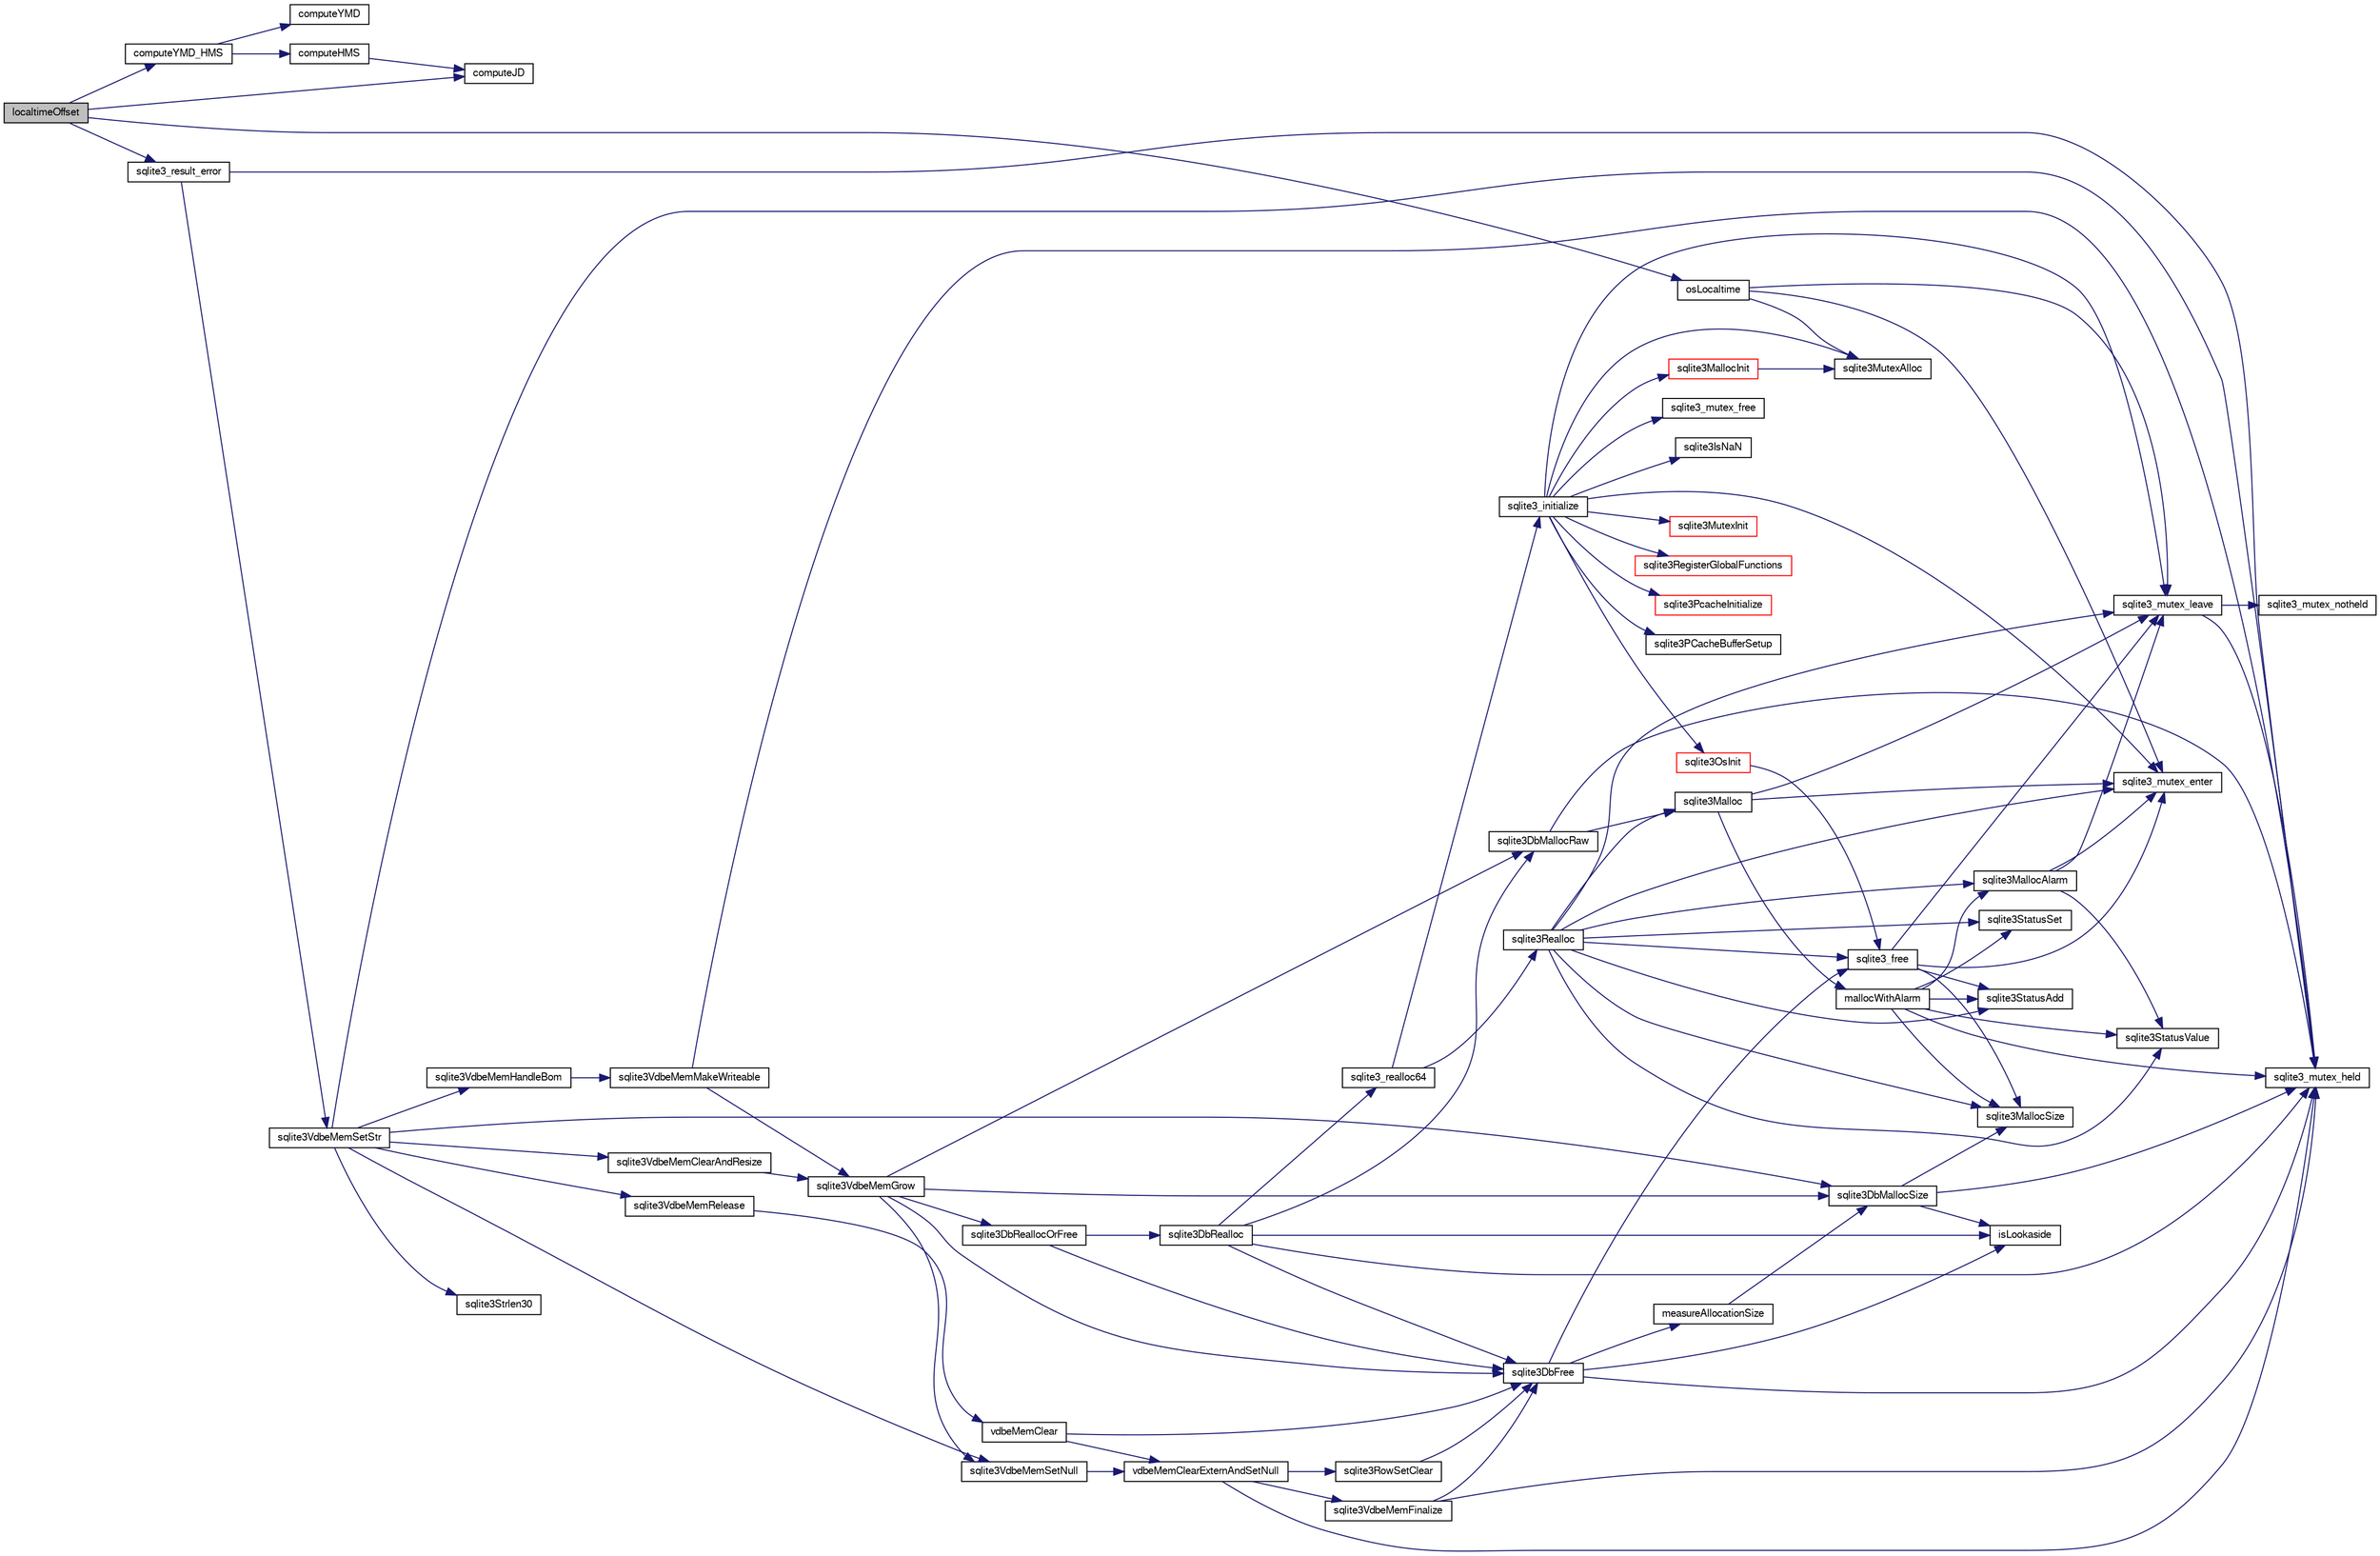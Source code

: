 digraph "localtimeOffset"
{
  edge [fontname="FreeSans",fontsize="10",labelfontname="FreeSans",labelfontsize="10"];
  node [fontname="FreeSans",fontsize="10",shape=record];
  rankdir="LR";
  Node157929 [label="localtimeOffset",height=0.2,width=0.4,color="black", fillcolor="grey75", style="filled", fontcolor="black"];
  Node157929 -> Node157930 [color="midnightblue",fontsize="10",style="solid",fontname="FreeSans"];
  Node157930 [label="computeYMD_HMS",height=0.2,width=0.4,color="black", fillcolor="white", style="filled",URL="$sqlite3_8c.html#aaa0f11071766258d0a6bd58c98a5cfa4"];
  Node157930 -> Node157931 [color="midnightblue",fontsize="10",style="solid",fontname="FreeSans"];
  Node157931 [label="computeYMD",height=0.2,width=0.4,color="black", fillcolor="white", style="filled",URL="$sqlite3_8c.html#a5bd5a8651c26bd9c9e84482fc7b82321"];
  Node157930 -> Node157932 [color="midnightblue",fontsize="10",style="solid",fontname="FreeSans"];
  Node157932 [label="computeHMS",height=0.2,width=0.4,color="black", fillcolor="white", style="filled",URL="$sqlite3_8c.html#a13e9c62b28e0545b79e18f6c020ee51b"];
  Node157932 -> Node157933 [color="midnightblue",fontsize="10",style="solid",fontname="FreeSans"];
  Node157933 [label="computeJD",height=0.2,width=0.4,color="black", fillcolor="white", style="filled",URL="$sqlite3_8c.html#aeeefea84c7c62565ee8e5491f39c0bc4"];
  Node157929 -> Node157933 [color="midnightblue",fontsize="10",style="solid",fontname="FreeSans"];
  Node157929 -> Node157934 [color="midnightblue",fontsize="10",style="solid",fontname="FreeSans"];
  Node157934 [label="osLocaltime",height=0.2,width=0.4,color="black", fillcolor="white", style="filled",URL="$sqlite3_8c.html#a1cd1d1cf8d386ab8c12e96557cd47c20"];
  Node157934 -> Node157935 [color="midnightblue",fontsize="10",style="solid",fontname="FreeSans"];
  Node157935 [label="sqlite3MutexAlloc",height=0.2,width=0.4,color="black", fillcolor="white", style="filled",URL="$sqlite3_8c.html#a0e3f432ee581f6876b590e7ad7e84e19"];
  Node157934 -> Node157936 [color="midnightblue",fontsize="10",style="solid",fontname="FreeSans"];
  Node157936 [label="sqlite3_mutex_enter",height=0.2,width=0.4,color="black", fillcolor="white", style="filled",URL="$sqlite3_8c.html#a1c12cde690bd89f104de5cbad12a6bf5"];
  Node157934 -> Node157937 [color="midnightblue",fontsize="10",style="solid",fontname="FreeSans"];
  Node157937 [label="sqlite3_mutex_leave",height=0.2,width=0.4,color="black", fillcolor="white", style="filled",URL="$sqlite3_8c.html#a5838d235601dbd3c1fa993555c6bcc93"];
  Node157937 -> Node157938 [color="midnightblue",fontsize="10",style="solid",fontname="FreeSans"];
  Node157938 [label="sqlite3_mutex_held",height=0.2,width=0.4,color="black", fillcolor="white", style="filled",URL="$sqlite3_8c.html#acf77da68932b6bc163c5e68547ecc3e7"];
  Node157937 -> Node157939 [color="midnightblue",fontsize="10",style="solid",fontname="FreeSans"];
  Node157939 [label="sqlite3_mutex_notheld",height=0.2,width=0.4,color="black", fillcolor="white", style="filled",URL="$sqlite3_8c.html#a83967c837c1c000d3b5adcfaa688f5dc"];
  Node157929 -> Node157940 [color="midnightblue",fontsize="10",style="solid",fontname="FreeSans"];
  Node157940 [label="sqlite3_result_error",height=0.2,width=0.4,color="black", fillcolor="white", style="filled",URL="$sqlite3_8c.html#a577161e1b67908b94f47007aaa6ae4c4"];
  Node157940 -> Node157938 [color="midnightblue",fontsize="10",style="solid",fontname="FreeSans"];
  Node157940 -> Node157941 [color="midnightblue",fontsize="10",style="solid",fontname="FreeSans"];
  Node157941 [label="sqlite3VdbeMemSetStr",height=0.2,width=0.4,color="black", fillcolor="white", style="filled",URL="$sqlite3_8c.html#a9697bec7c3b512483638ea3646191d7d"];
  Node157941 -> Node157938 [color="midnightblue",fontsize="10",style="solid",fontname="FreeSans"];
  Node157941 -> Node157942 [color="midnightblue",fontsize="10",style="solid",fontname="FreeSans"];
  Node157942 [label="sqlite3VdbeMemSetNull",height=0.2,width=0.4,color="black", fillcolor="white", style="filled",URL="$sqlite3_8c.html#ae01092c23aebaf8a3ebdf3954609b410"];
  Node157942 -> Node157943 [color="midnightblue",fontsize="10",style="solid",fontname="FreeSans"];
  Node157943 [label="vdbeMemClearExternAndSetNull",height=0.2,width=0.4,color="black", fillcolor="white", style="filled",URL="$sqlite3_8c.html#a29c41a360fb0e86b817777daf061230c"];
  Node157943 -> Node157938 [color="midnightblue",fontsize="10",style="solid",fontname="FreeSans"];
  Node157943 -> Node157944 [color="midnightblue",fontsize="10",style="solid",fontname="FreeSans"];
  Node157944 [label="sqlite3VdbeMemFinalize",height=0.2,width=0.4,color="black", fillcolor="white", style="filled",URL="$sqlite3_8c.html#a2568220f48ddef81b1c43e401042d9d2"];
  Node157944 -> Node157938 [color="midnightblue",fontsize="10",style="solid",fontname="FreeSans"];
  Node157944 -> Node157945 [color="midnightblue",fontsize="10",style="solid",fontname="FreeSans"];
  Node157945 [label="sqlite3DbFree",height=0.2,width=0.4,color="black", fillcolor="white", style="filled",URL="$sqlite3_8c.html#ac70ab821a6607b4a1b909582dc37a069"];
  Node157945 -> Node157938 [color="midnightblue",fontsize="10",style="solid",fontname="FreeSans"];
  Node157945 -> Node157946 [color="midnightblue",fontsize="10",style="solid",fontname="FreeSans"];
  Node157946 [label="measureAllocationSize",height=0.2,width=0.4,color="black", fillcolor="white", style="filled",URL="$sqlite3_8c.html#a45731e644a22fdb756e2b6337224217a"];
  Node157946 -> Node157947 [color="midnightblue",fontsize="10",style="solid",fontname="FreeSans"];
  Node157947 [label="sqlite3DbMallocSize",height=0.2,width=0.4,color="black", fillcolor="white", style="filled",URL="$sqlite3_8c.html#aa397e5a8a03495203a0767abf0a71f86"];
  Node157947 -> Node157948 [color="midnightblue",fontsize="10",style="solid",fontname="FreeSans"];
  Node157948 [label="sqlite3MallocSize",height=0.2,width=0.4,color="black", fillcolor="white", style="filled",URL="$sqlite3_8c.html#acf5d2a5f35270bafb050bd2def576955"];
  Node157947 -> Node157938 [color="midnightblue",fontsize="10",style="solid",fontname="FreeSans"];
  Node157947 -> Node157949 [color="midnightblue",fontsize="10",style="solid",fontname="FreeSans"];
  Node157949 [label="isLookaside",height=0.2,width=0.4,color="black", fillcolor="white", style="filled",URL="$sqlite3_8c.html#a770fa05ff9717b75e16f4d968a77b897"];
  Node157945 -> Node157949 [color="midnightblue",fontsize="10",style="solid",fontname="FreeSans"];
  Node157945 -> Node157950 [color="midnightblue",fontsize="10",style="solid",fontname="FreeSans"];
  Node157950 [label="sqlite3_free",height=0.2,width=0.4,color="black", fillcolor="white", style="filled",URL="$sqlite3_8c.html#a6552349e36a8a691af5487999ab09519"];
  Node157950 -> Node157936 [color="midnightblue",fontsize="10",style="solid",fontname="FreeSans"];
  Node157950 -> Node157951 [color="midnightblue",fontsize="10",style="solid",fontname="FreeSans"];
  Node157951 [label="sqlite3StatusAdd",height=0.2,width=0.4,color="black", fillcolor="white", style="filled",URL="$sqlite3_8c.html#afa029f93586aeab4cc85360905dae9cd"];
  Node157950 -> Node157948 [color="midnightblue",fontsize="10",style="solid",fontname="FreeSans"];
  Node157950 -> Node157937 [color="midnightblue",fontsize="10",style="solid",fontname="FreeSans"];
  Node157943 -> Node157952 [color="midnightblue",fontsize="10",style="solid",fontname="FreeSans"];
  Node157952 [label="sqlite3RowSetClear",height=0.2,width=0.4,color="black", fillcolor="white", style="filled",URL="$sqlite3_8c.html#ae153de0cd969511a607e26deeca80342"];
  Node157952 -> Node157945 [color="midnightblue",fontsize="10",style="solid",fontname="FreeSans"];
  Node157941 -> Node157953 [color="midnightblue",fontsize="10",style="solid",fontname="FreeSans"];
  Node157953 [label="sqlite3Strlen30",height=0.2,width=0.4,color="black", fillcolor="white", style="filled",URL="$sqlite3_8c.html#a3dcd80ba41f1a308193dee74857b62a7"];
  Node157941 -> Node157954 [color="midnightblue",fontsize="10",style="solid",fontname="FreeSans"];
  Node157954 [label="sqlite3VdbeMemClearAndResize",height=0.2,width=0.4,color="black", fillcolor="white", style="filled",URL="$sqlite3_8c.html#add082be4aa46084ecdf023cfac898231"];
  Node157954 -> Node157955 [color="midnightblue",fontsize="10",style="solid",fontname="FreeSans"];
  Node157955 [label="sqlite3VdbeMemGrow",height=0.2,width=0.4,color="black", fillcolor="white", style="filled",URL="$sqlite3_8c.html#aba753c9690ae0ba31b5100945cf29447"];
  Node157955 -> Node157947 [color="midnightblue",fontsize="10",style="solid",fontname="FreeSans"];
  Node157955 -> Node157956 [color="midnightblue",fontsize="10",style="solid",fontname="FreeSans"];
  Node157956 [label="sqlite3DbReallocOrFree",height=0.2,width=0.4,color="black", fillcolor="white", style="filled",URL="$sqlite3_8c.html#a532a9fd62eeb46b61885a0fff075231c"];
  Node157956 -> Node157957 [color="midnightblue",fontsize="10",style="solid",fontname="FreeSans"];
  Node157957 [label="sqlite3DbRealloc",height=0.2,width=0.4,color="black", fillcolor="white", style="filled",URL="$sqlite3_8c.html#ae028f4902a9d29bcaf310ff289ee87dc"];
  Node157957 -> Node157938 [color="midnightblue",fontsize="10",style="solid",fontname="FreeSans"];
  Node157957 -> Node157958 [color="midnightblue",fontsize="10",style="solid",fontname="FreeSans"];
  Node157958 [label="sqlite3DbMallocRaw",height=0.2,width=0.4,color="black", fillcolor="white", style="filled",URL="$sqlite3_8c.html#abbe8be0cf7175e11ddc3e2218fad924e"];
  Node157958 -> Node157938 [color="midnightblue",fontsize="10",style="solid",fontname="FreeSans"];
  Node157958 -> Node157959 [color="midnightblue",fontsize="10",style="solid",fontname="FreeSans"];
  Node157959 [label="sqlite3Malloc",height=0.2,width=0.4,color="black", fillcolor="white", style="filled",URL="$sqlite3_8c.html#a361a2eaa846b1885f123abe46f5d8b2b"];
  Node157959 -> Node157936 [color="midnightblue",fontsize="10",style="solid",fontname="FreeSans"];
  Node157959 -> Node157960 [color="midnightblue",fontsize="10",style="solid",fontname="FreeSans"];
  Node157960 [label="mallocWithAlarm",height=0.2,width=0.4,color="black", fillcolor="white", style="filled",URL="$sqlite3_8c.html#ab070d5cf8e48ec8a6a43cf025d48598b"];
  Node157960 -> Node157938 [color="midnightblue",fontsize="10",style="solid",fontname="FreeSans"];
  Node157960 -> Node157961 [color="midnightblue",fontsize="10",style="solid",fontname="FreeSans"];
  Node157961 [label="sqlite3StatusSet",height=0.2,width=0.4,color="black", fillcolor="white", style="filled",URL="$sqlite3_8c.html#afec7586c01fcb5ea17dc9d7725a589d9"];
  Node157960 -> Node157962 [color="midnightblue",fontsize="10",style="solid",fontname="FreeSans"];
  Node157962 [label="sqlite3StatusValue",height=0.2,width=0.4,color="black", fillcolor="white", style="filled",URL="$sqlite3_8c.html#a30b8ac296c6e200c1fa57708d52c6ef6"];
  Node157960 -> Node157963 [color="midnightblue",fontsize="10",style="solid",fontname="FreeSans"];
  Node157963 [label="sqlite3MallocAlarm",height=0.2,width=0.4,color="black", fillcolor="white", style="filled",URL="$sqlite3_8c.html#ada66988e8471d1198f3219c062377508"];
  Node157963 -> Node157962 [color="midnightblue",fontsize="10",style="solid",fontname="FreeSans"];
  Node157963 -> Node157937 [color="midnightblue",fontsize="10",style="solid",fontname="FreeSans"];
  Node157963 -> Node157936 [color="midnightblue",fontsize="10",style="solid",fontname="FreeSans"];
  Node157960 -> Node157948 [color="midnightblue",fontsize="10",style="solid",fontname="FreeSans"];
  Node157960 -> Node157951 [color="midnightblue",fontsize="10",style="solid",fontname="FreeSans"];
  Node157959 -> Node157937 [color="midnightblue",fontsize="10",style="solid",fontname="FreeSans"];
  Node157957 -> Node157949 [color="midnightblue",fontsize="10",style="solid",fontname="FreeSans"];
  Node157957 -> Node157945 [color="midnightblue",fontsize="10",style="solid",fontname="FreeSans"];
  Node157957 -> Node157964 [color="midnightblue",fontsize="10",style="solid",fontname="FreeSans"];
  Node157964 [label="sqlite3_realloc64",height=0.2,width=0.4,color="black", fillcolor="white", style="filled",URL="$sqlite3_8c.html#a3765a714077ee547e811034236dc9ecd"];
  Node157964 -> Node157965 [color="midnightblue",fontsize="10",style="solid",fontname="FreeSans"];
  Node157965 [label="sqlite3_initialize",height=0.2,width=0.4,color="black", fillcolor="white", style="filled",URL="$sqlite3_8c.html#ab0c0ee2d5d4cf8b28e9572296a8861df"];
  Node157965 -> Node157966 [color="midnightblue",fontsize="10",style="solid",fontname="FreeSans"];
  Node157966 [label="sqlite3MutexInit",height=0.2,width=0.4,color="red", fillcolor="white", style="filled",URL="$sqlite3_8c.html#a7906afcdd1cdb3d0007eb932398a1158"];
  Node157965 -> Node157935 [color="midnightblue",fontsize="10",style="solid",fontname="FreeSans"];
  Node157965 -> Node157936 [color="midnightblue",fontsize="10",style="solid",fontname="FreeSans"];
  Node157965 -> Node157984 [color="midnightblue",fontsize="10",style="solid",fontname="FreeSans"];
  Node157984 [label="sqlite3MallocInit",height=0.2,width=0.4,color="red", fillcolor="white", style="filled",URL="$sqlite3_8c.html#a9e06f9e7cad0d83ce80ab493c9533552"];
  Node157984 -> Node157935 [color="midnightblue",fontsize="10",style="solid",fontname="FreeSans"];
  Node157965 -> Node157937 [color="midnightblue",fontsize="10",style="solid",fontname="FreeSans"];
  Node157965 -> Node158064 [color="midnightblue",fontsize="10",style="solid",fontname="FreeSans"];
  Node158064 [label="sqlite3RegisterGlobalFunctions",height=0.2,width=0.4,color="red", fillcolor="white", style="filled",URL="$sqlite3_8c.html#a9f75bd111010f29e1b8d74344473c4ec"];
  Node157965 -> Node158203 [color="midnightblue",fontsize="10",style="solid",fontname="FreeSans"];
  Node158203 [label="sqlite3PcacheInitialize",height=0.2,width=0.4,color="red", fillcolor="white", style="filled",URL="$sqlite3_8c.html#a2902c61ddc88bea002c4d69fe4052b1f"];
  Node157965 -> Node158204 [color="midnightblue",fontsize="10",style="solid",fontname="FreeSans"];
  Node158204 [label="sqlite3OsInit",height=0.2,width=0.4,color="red", fillcolor="white", style="filled",URL="$sqlite3_8c.html#afeaa886fe1ca086a30fd278b1d069762"];
  Node158204 -> Node157950 [color="midnightblue",fontsize="10",style="solid",fontname="FreeSans"];
  Node157965 -> Node158208 [color="midnightblue",fontsize="10",style="solid",fontname="FreeSans"];
  Node158208 [label="sqlite3PCacheBufferSetup",height=0.2,width=0.4,color="black", fillcolor="white", style="filled",URL="$sqlite3_8c.html#ad18a1eebefdfbc4254f473f7b0101937"];
  Node157965 -> Node158209 [color="midnightblue",fontsize="10",style="solid",fontname="FreeSans"];
  Node158209 [label="sqlite3_mutex_free",height=0.2,width=0.4,color="black", fillcolor="white", style="filled",URL="$sqlite3_8c.html#a2db2e72e08f6873afa9c61b0ec726fec"];
  Node157965 -> Node158008 [color="midnightblue",fontsize="10",style="solid",fontname="FreeSans"];
  Node158008 [label="sqlite3IsNaN",height=0.2,width=0.4,color="black", fillcolor="white", style="filled",URL="$sqlite3_8c.html#aed4d78203877c3486765ccbc7feebb50"];
  Node157964 -> Node157997 [color="midnightblue",fontsize="10",style="solid",fontname="FreeSans"];
  Node157997 [label="sqlite3Realloc",height=0.2,width=0.4,color="black", fillcolor="white", style="filled",URL="$sqlite3_8c.html#ad53aefdfc088f622e23ffe838201fe22"];
  Node157997 -> Node157959 [color="midnightblue",fontsize="10",style="solid",fontname="FreeSans"];
  Node157997 -> Node157950 [color="midnightblue",fontsize="10",style="solid",fontname="FreeSans"];
  Node157997 -> Node157948 [color="midnightblue",fontsize="10",style="solid",fontname="FreeSans"];
  Node157997 -> Node157936 [color="midnightblue",fontsize="10",style="solid",fontname="FreeSans"];
  Node157997 -> Node157961 [color="midnightblue",fontsize="10",style="solid",fontname="FreeSans"];
  Node157997 -> Node157962 [color="midnightblue",fontsize="10",style="solid",fontname="FreeSans"];
  Node157997 -> Node157963 [color="midnightblue",fontsize="10",style="solid",fontname="FreeSans"];
  Node157997 -> Node157951 [color="midnightblue",fontsize="10",style="solid",fontname="FreeSans"];
  Node157997 -> Node157937 [color="midnightblue",fontsize="10",style="solid",fontname="FreeSans"];
  Node157956 -> Node157945 [color="midnightblue",fontsize="10",style="solid",fontname="FreeSans"];
  Node157955 -> Node157945 [color="midnightblue",fontsize="10",style="solid",fontname="FreeSans"];
  Node157955 -> Node157958 [color="midnightblue",fontsize="10",style="solid",fontname="FreeSans"];
  Node157955 -> Node157942 [color="midnightblue",fontsize="10",style="solid",fontname="FreeSans"];
  Node157941 -> Node158018 [color="midnightblue",fontsize="10",style="solid",fontname="FreeSans"];
  Node158018 [label="sqlite3VdbeMemRelease",height=0.2,width=0.4,color="black", fillcolor="white", style="filled",URL="$sqlite3_8c.html#a90606361dbeba88159fd6ff03fcc10cc"];
  Node158018 -> Node158019 [color="midnightblue",fontsize="10",style="solid",fontname="FreeSans"];
  Node158019 [label="vdbeMemClear",height=0.2,width=0.4,color="black", fillcolor="white", style="filled",URL="$sqlite3_8c.html#a489eef6e55ad0dadf67578726b935d12"];
  Node158019 -> Node157943 [color="midnightblue",fontsize="10",style="solid",fontname="FreeSans"];
  Node158019 -> Node157945 [color="midnightblue",fontsize="10",style="solid",fontname="FreeSans"];
  Node157941 -> Node157947 [color="midnightblue",fontsize="10",style="solid",fontname="FreeSans"];
  Node157941 -> Node158210 [color="midnightblue",fontsize="10",style="solid",fontname="FreeSans"];
  Node158210 [label="sqlite3VdbeMemHandleBom",height=0.2,width=0.4,color="black", fillcolor="white", style="filled",URL="$sqlite3_8c.html#a8ac47607e6893715d335a0f6f4b58e3e"];
  Node158210 -> Node158017 [color="midnightblue",fontsize="10",style="solid",fontname="FreeSans"];
  Node158017 [label="sqlite3VdbeMemMakeWriteable",height=0.2,width=0.4,color="black", fillcolor="white", style="filled",URL="$sqlite3_8c.html#afabdd8032205a36c69ad191c6bbb6a34"];
  Node158017 -> Node157938 [color="midnightblue",fontsize="10",style="solid",fontname="FreeSans"];
  Node158017 -> Node157955 [color="midnightblue",fontsize="10",style="solid",fontname="FreeSans"];
}
